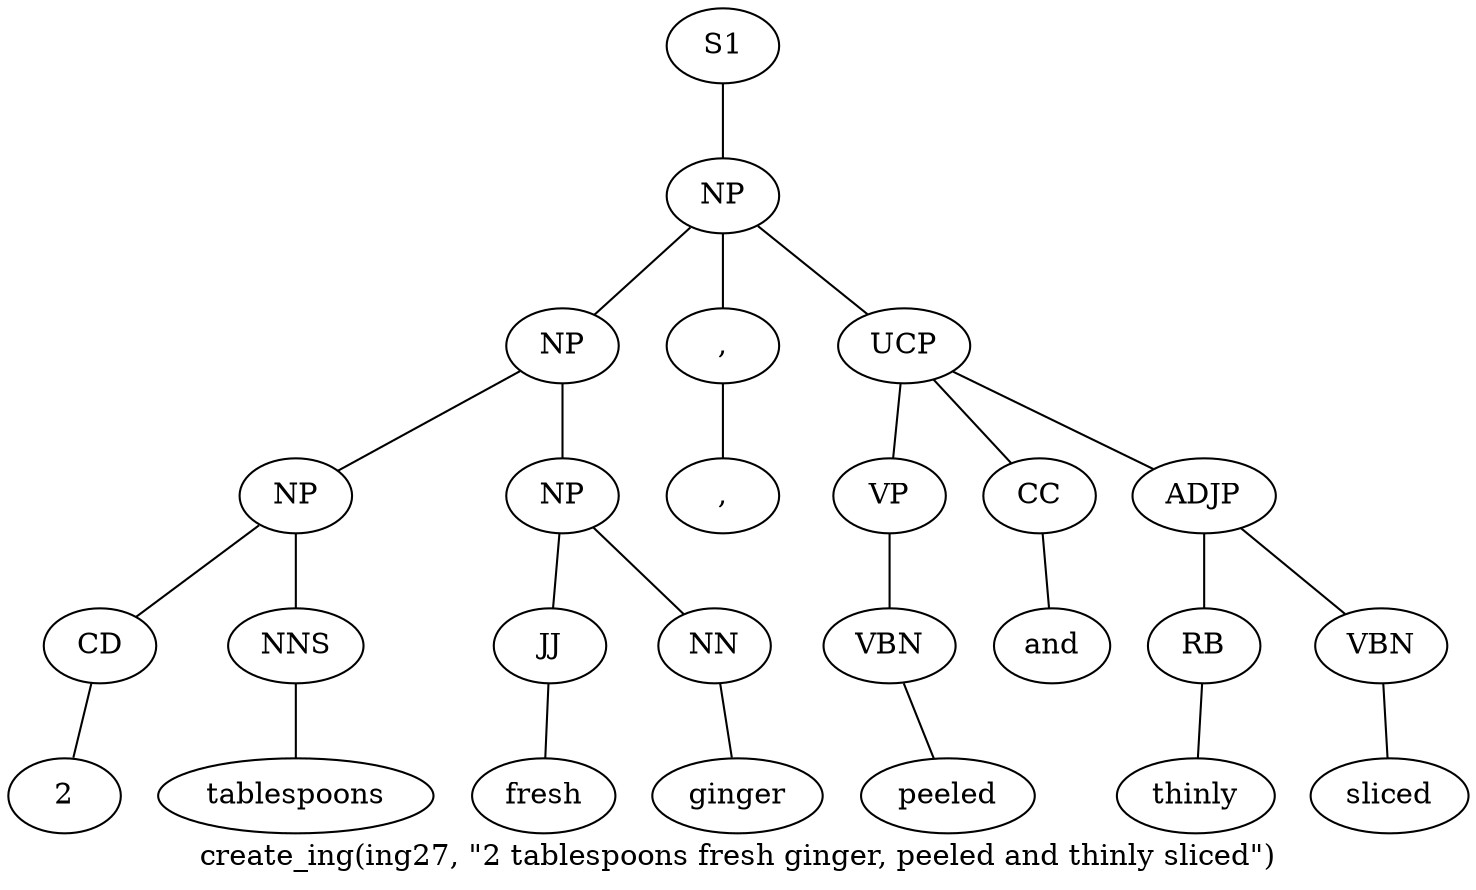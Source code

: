 graph SyntaxGraph {
	label = "create_ing(ing27, \"2 tablespoons fresh ginger, peeled and thinly sliced\")";
	Node0 [label="S1"];
	Node1 [label="NP"];
	Node2 [label="NP"];
	Node3 [label="NP"];
	Node4 [label="CD"];
	Node5 [label="2"];
	Node6 [label="NNS"];
	Node7 [label="tablespoons"];
	Node8 [label="NP"];
	Node9 [label="JJ"];
	Node10 [label="fresh"];
	Node11 [label="NN"];
	Node12 [label="ginger"];
	Node13 [label=","];
	Node14 [label=","];
	Node15 [label="UCP"];
	Node16 [label="VP"];
	Node17 [label="VBN"];
	Node18 [label="peeled"];
	Node19 [label="CC"];
	Node20 [label="and"];
	Node21 [label="ADJP"];
	Node22 [label="RB"];
	Node23 [label="thinly"];
	Node24 [label="VBN"];
	Node25 [label="sliced"];

	Node0 -- Node1;
	Node1 -- Node2;
	Node1 -- Node13;
	Node1 -- Node15;
	Node2 -- Node3;
	Node2 -- Node8;
	Node3 -- Node4;
	Node3 -- Node6;
	Node4 -- Node5;
	Node6 -- Node7;
	Node8 -- Node9;
	Node8 -- Node11;
	Node9 -- Node10;
	Node11 -- Node12;
	Node13 -- Node14;
	Node15 -- Node16;
	Node15 -- Node19;
	Node15 -- Node21;
	Node16 -- Node17;
	Node17 -- Node18;
	Node19 -- Node20;
	Node21 -- Node22;
	Node21 -- Node24;
	Node22 -- Node23;
	Node24 -- Node25;
}